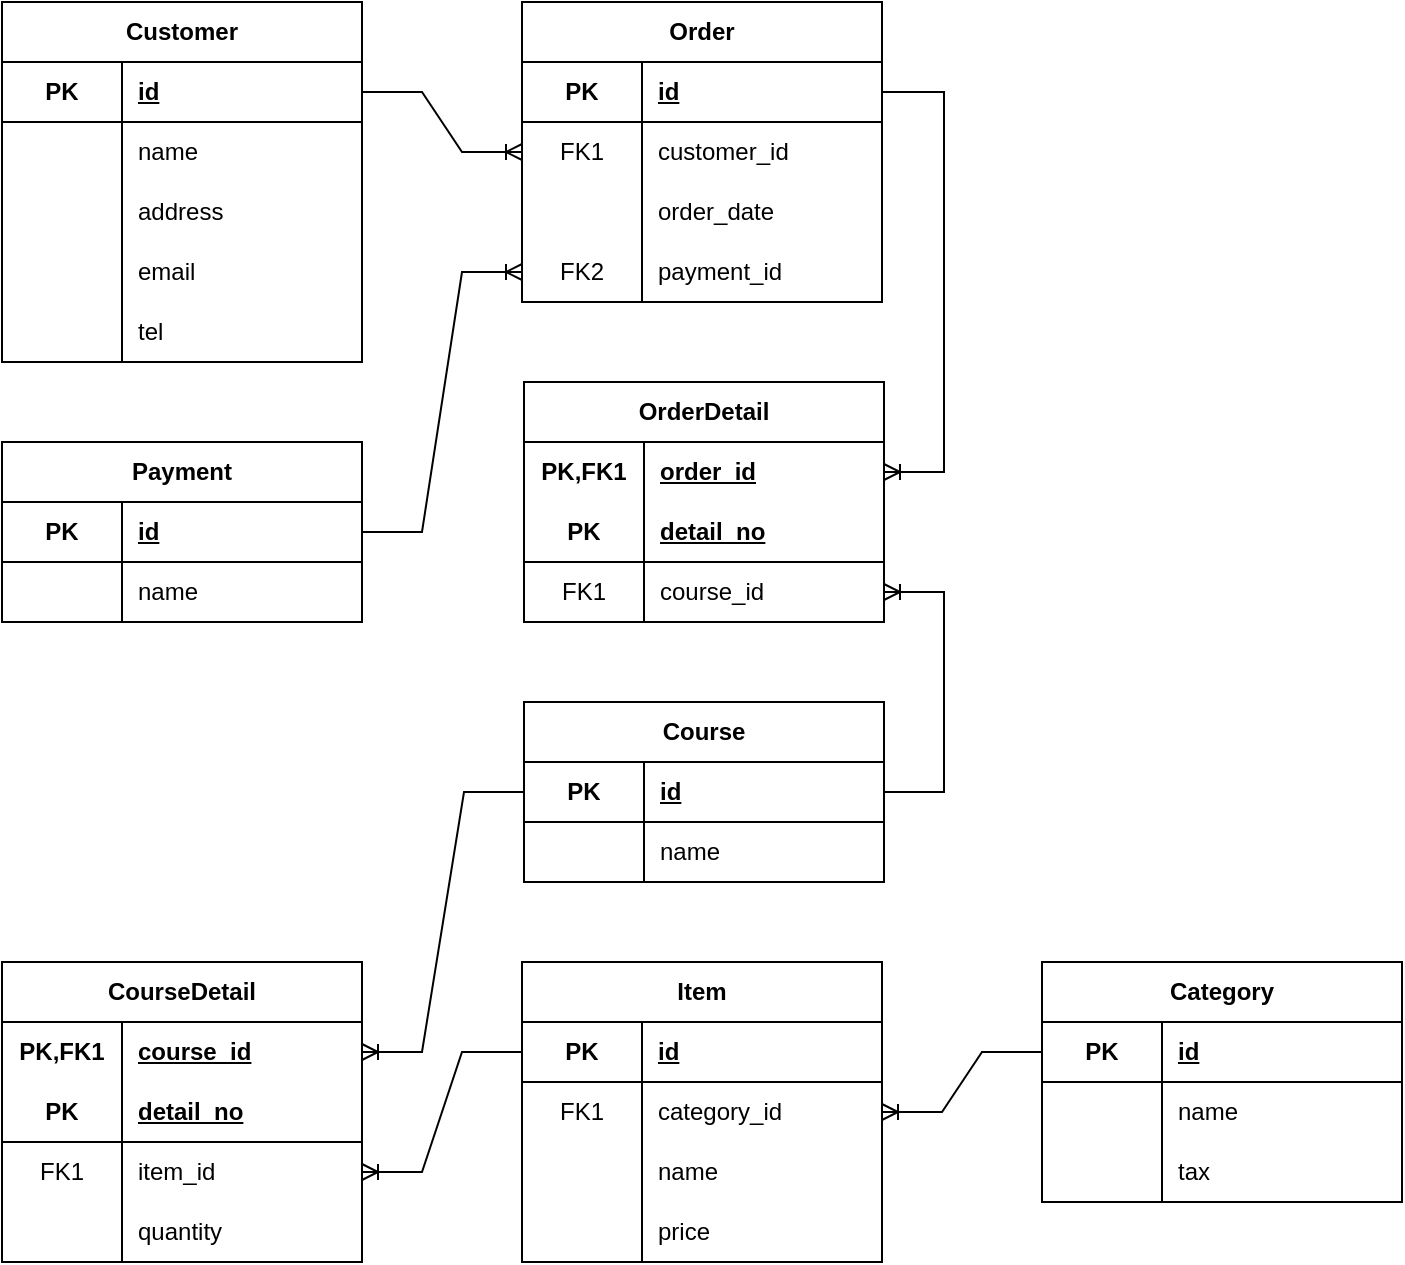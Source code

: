 <mxfile version="24.1.0" type="device">
  <diagram name="Page-1" id="_x01GRwb5FlxVRYWtN-K">
    <mxGraphModel dx="954" dy="699" grid="1" gridSize="10" guides="1" tooltips="1" connect="1" arrows="1" fold="1" page="1" pageScale="1" pageWidth="850" pageHeight="1100" math="0" shadow="0">
      <root>
        <mxCell id="0" />
        <mxCell id="1" parent="0" />
        <mxCell id="jI72KdSnF4tD9IAoJ_pH-1" value="Item" style="shape=table;startSize=30;container=1;collapsible=1;childLayout=tableLayout;fixedRows=1;rowLines=0;fontStyle=1;align=center;resizeLast=1;html=1;whiteSpace=wrap;" parent="1" vertex="1">
          <mxGeometry x="340" y="500" width="180" height="150" as="geometry" />
        </mxCell>
        <mxCell id="jI72KdSnF4tD9IAoJ_pH-5" value="" style="shape=tableRow;horizontal=0;startSize=0;swimlaneHead=0;swimlaneBody=0;fillColor=none;collapsible=0;dropTarget=0;points=[[0,0.5],[1,0.5]];portConstraint=eastwest;top=0;left=0;right=0;bottom=1;html=1;" parent="jI72KdSnF4tD9IAoJ_pH-1" vertex="1">
          <mxGeometry y="30" width="180" height="30" as="geometry" />
        </mxCell>
        <mxCell id="jI72KdSnF4tD9IAoJ_pH-6" value="PK" style="shape=partialRectangle;connectable=0;fillColor=none;top=0;left=0;bottom=0;right=0;fontStyle=1;overflow=hidden;html=1;whiteSpace=wrap;" parent="jI72KdSnF4tD9IAoJ_pH-5" vertex="1">
          <mxGeometry width="60" height="30" as="geometry">
            <mxRectangle width="60" height="30" as="alternateBounds" />
          </mxGeometry>
        </mxCell>
        <mxCell id="jI72KdSnF4tD9IAoJ_pH-7" value="id" style="shape=partialRectangle;connectable=0;fillColor=none;top=0;left=0;bottom=0;right=0;align=left;spacingLeft=6;fontStyle=5;overflow=hidden;html=1;whiteSpace=wrap;" parent="jI72KdSnF4tD9IAoJ_pH-5" vertex="1">
          <mxGeometry x="60" width="120" height="30" as="geometry">
            <mxRectangle width="120" height="30" as="alternateBounds" />
          </mxGeometry>
        </mxCell>
        <mxCell id="jI72KdSnF4tD9IAoJ_pH-8" value="" style="shape=tableRow;horizontal=0;startSize=0;swimlaneHead=0;swimlaneBody=0;fillColor=none;collapsible=0;dropTarget=0;points=[[0,0.5],[1,0.5]];portConstraint=eastwest;top=0;left=0;right=0;bottom=0;html=1;" parent="jI72KdSnF4tD9IAoJ_pH-1" vertex="1">
          <mxGeometry y="60" width="180" height="30" as="geometry" />
        </mxCell>
        <mxCell id="jI72KdSnF4tD9IAoJ_pH-9" value="FK1" style="shape=partialRectangle;connectable=0;fillColor=none;top=0;left=0;bottom=0;right=0;editable=1;overflow=hidden;html=1;whiteSpace=wrap;" parent="jI72KdSnF4tD9IAoJ_pH-8" vertex="1">
          <mxGeometry width="60" height="30" as="geometry">
            <mxRectangle width="60" height="30" as="alternateBounds" />
          </mxGeometry>
        </mxCell>
        <mxCell id="jI72KdSnF4tD9IAoJ_pH-10" value="category_id" style="shape=partialRectangle;connectable=0;fillColor=none;top=0;left=0;bottom=0;right=0;align=left;spacingLeft=6;overflow=hidden;html=1;whiteSpace=wrap;" parent="jI72KdSnF4tD9IAoJ_pH-8" vertex="1">
          <mxGeometry x="60" width="120" height="30" as="geometry">
            <mxRectangle width="120" height="30" as="alternateBounds" />
          </mxGeometry>
        </mxCell>
        <mxCell id="jI72KdSnF4tD9IAoJ_pH-17" value="" style="shape=tableRow;horizontal=0;startSize=0;swimlaneHead=0;swimlaneBody=0;fillColor=none;collapsible=0;dropTarget=0;points=[[0,0.5],[1,0.5]];portConstraint=eastwest;top=0;left=0;right=0;bottom=0;html=1;" parent="jI72KdSnF4tD9IAoJ_pH-1" vertex="1">
          <mxGeometry y="90" width="180" height="30" as="geometry" />
        </mxCell>
        <mxCell id="jI72KdSnF4tD9IAoJ_pH-18" value="" style="shape=partialRectangle;connectable=0;fillColor=none;top=0;left=0;bottom=0;right=0;editable=1;overflow=hidden;html=1;whiteSpace=wrap;" parent="jI72KdSnF4tD9IAoJ_pH-17" vertex="1">
          <mxGeometry width="60" height="30" as="geometry">
            <mxRectangle width="60" height="30" as="alternateBounds" />
          </mxGeometry>
        </mxCell>
        <mxCell id="jI72KdSnF4tD9IAoJ_pH-19" value="name" style="shape=partialRectangle;connectable=0;fillColor=none;top=0;left=0;bottom=0;right=0;align=left;spacingLeft=6;overflow=hidden;html=1;whiteSpace=wrap;" parent="jI72KdSnF4tD9IAoJ_pH-17" vertex="1">
          <mxGeometry x="60" width="120" height="30" as="geometry">
            <mxRectangle width="120" height="30" as="alternateBounds" />
          </mxGeometry>
        </mxCell>
        <mxCell id="jI72KdSnF4tD9IAoJ_pH-11" value="" style="shape=tableRow;horizontal=0;startSize=0;swimlaneHead=0;swimlaneBody=0;fillColor=none;collapsible=0;dropTarget=0;points=[[0,0.5],[1,0.5]];portConstraint=eastwest;top=0;left=0;right=0;bottom=0;html=1;" parent="jI72KdSnF4tD9IAoJ_pH-1" vertex="1">
          <mxGeometry y="120" width="180" height="30" as="geometry" />
        </mxCell>
        <mxCell id="jI72KdSnF4tD9IAoJ_pH-12" value="" style="shape=partialRectangle;connectable=0;fillColor=none;top=0;left=0;bottom=0;right=0;editable=1;overflow=hidden;html=1;whiteSpace=wrap;" parent="jI72KdSnF4tD9IAoJ_pH-11" vertex="1">
          <mxGeometry width="60" height="30" as="geometry">
            <mxRectangle width="60" height="30" as="alternateBounds" />
          </mxGeometry>
        </mxCell>
        <mxCell id="jI72KdSnF4tD9IAoJ_pH-13" value="price" style="shape=partialRectangle;connectable=0;fillColor=none;top=0;left=0;bottom=0;right=0;align=left;spacingLeft=6;overflow=hidden;html=1;whiteSpace=wrap;" parent="jI72KdSnF4tD9IAoJ_pH-11" vertex="1">
          <mxGeometry x="60" width="120" height="30" as="geometry">
            <mxRectangle width="120" height="30" as="alternateBounds" />
          </mxGeometry>
        </mxCell>
        <mxCell id="jI72KdSnF4tD9IAoJ_pH-23" value="Category" style="shape=table;startSize=30;container=1;collapsible=1;childLayout=tableLayout;fixedRows=1;rowLines=0;fontStyle=1;align=center;resizeLast=1;html=1;whiteSpace=wrap;" parent="1" vertex="1">
          <mxGeometry x="600" y="500" width="180" height="120" as="geometry" />
        </mxCell>
        <mxCell id="jI72KdSnF4tD9IAoJ_pH-24" value="" style="shape=tableRow;horizontal=0;startSize=0;swimlaneHead=0;swimlaneBody=0;fillColor=none;collapsible=0;dropTarget=0;points=[[0,0.5],[1,0.5]];portConstraint=eastwest;top=0;left=0;right=0;bottom=1;html=1;" parent="jI72KdSnF4tD9IAoJ_pH-23" vertex="1">
          <mxGeometry y="30" width="180" height="30" as="geometry" />
        </mxCell>
        <mxCell id="jI72KdSnF4tD9IAoJ_pH-25" value="PK" style="shape=partialRectangle;connectable=0;fillColor=none;top=0;left=0;bottom=0;right=0;fontStyle=1;overflow=hidden;html=1;whiteSpace=wrap;" parent="jI72KdSnF4tD9IAoJ_pH-24" vertex="1">
          <mxGeometry width="60" height="30" as="geometry">
            <mxRectangle width="60" height="30" as="alternateBounds" />
          </mxGeometry>
        </mxCell>
        <mxCell id="jI72KdSnF4tD9IAoJ_pH-26" value="id" style="shape=partialRectangle;connectable=0;fillColor=none;top=0;left=0;bottom=0;right=0;align=left;spacingLeft=6;fontStyle=5;overflow=hidden;html=1;whiteSpace=wrap;" parent="jI72KdSnF4tD9IAoJ_pH-24" vertex="1">
          <mxGeometry x="60" width="120" height="30" as="geometry">
            <mxRectangle width="120" height="30" as="alternateBounds" />
          </mxGeometry>
        </mxCell>
        <mxCell id="jI72KdSnF4tD9IAoJ_pH-27" value="" style="shape=tableRow;horizontal=0;startSize=0;swimlaneHead=0;swimlaneBody=0;fillColor=none;collapsible=0;dropTarget=0;points=[[0,0.5],[1,0.5]];portConstraint=eastwest;top=0;left=0;right=0;bottom=0;html=1;" parent="jI72KdSnF4tD9IAoJ_pH-23" vertex="1">
          <mxGeometry y="60" width="180" height="30" as="geometry" />
        </mxCell>
        <mxCell id="jI72KdSnF4tD9IAoJ_pH-28" value="" style="shape=partialRectangle;connectable=0;fillColor=none;top=0;left=0;bottom=0;right=0;editable=1;overflow=hidden;html=1;whiteSpace=wrap;" parent="jI72KdSnF4tD9IAoJ_pH-27" vertex="1">
          <mxGeometry width="60" height="30" as="geometry">
            <mxRectangle width="60" height="30" as="alternateBounds" />
          </mxGeometry>
        </mxCell>
        <mxCell id="jI72KdSnF4tD9IAoJ_pH-29" value="name" style="shape=partialRectangle;connectable=0;fillColor=none;top=0;left=0;bottom=0;right=0;align=left;spacingLeft=6;overflow=hidden;html=1;whiteSpace=wrap;" parent="jI72KdSnF4tD9IAoJ_pH-27" vertex="1">
          <mxGeometry x="60" width="120" height="30" as="geometry">
            <mxRectangle width="120" height="30" as="alternateBounds" />
          </mxGeometry>
        </mxCell>
        <mxCell id="jI72KdSnF4tD9IAoJ_pH-30" value="" style="shape=tableRow;horizontal=0;startSize=0;swimlaneHead=0;swimlaneBody=0;fillColor=none;collapsible=0;dropTarget=0;points=[[0,0.5],[1,0.5]];portConstraint=eastwest;top=0;left=0;right=0;bottom=0;html=1;" parent="jI72KdSnF4tD9IAoJ_pH-23" vertex="1">
          <mxGeometry y="90" width="180" height="30" as="geometry" />
        </mxCell>
        <mxCell id="jI72KdSnF4tD9IAoJ_pH-31" value="" style="shape=partialRectangle;connectable=0;fillColor=none;top=0;left=0;bottom=0;right=0;editable=1;overflow=hidden;html=1;whiteSpace=wrap;" parent="jI72KdSnF4tD9IAoJ_pH-30" vertex="1">
          <mxGeometry width="60" height="30" as="geometry">
            <mxRectangle width="60" height="30" as="alternateBounds" />
          </mxGeometry>
        </mxCell>
        <mxCell id="jI72KdSnF4tD9IAoJ_pH-32" value="tax" style="shape=partialRectangle;connectable=0;fillColor=none;top=0;left=0;bottom=0;right=0;align=left;spacingLeft=6;overflow=hidden;html=1;whiteSpace=wrap;" parent="jI72KdSnF4tD9IAoJ_pH-30" vertex="1">
          <mxGeometry x="60" width="120" height="30" as="geometry">
            <mxRectangle width="120" height="30" as="alternateBounds" />
          </mxGeometry>
        </mxCell>
        <mxCell id="jI72KdSnF4tD9IAoJ_pH-37" value="" style="edgeStyle=entityRelationEdgeStyle;fontSize=12;html=1;endArrow=ERoneToMany;rounded=0;" parent="1" source="jI72KdSnF4tD9IAoJ_pH-24" target="jI72KdSnF4tD9IAoJ_pH-8" edge="1">
          <mxGeometry width="100" height="100" relative="1" as="geometry">
            <mxPoint x="350" y="730" as="sourcePoint" />
            <mxPoint x="450" y="630" as="targetPoint" />
          </mxGeometry>
        </mxCell>
        <mxCell id="jI72KdSnF4tD9IAoJ_pH-38" value="Course" style="shape=table;startSize=30;container=1;collapsible=1;childLayout=tableLayout;fixedRows=1;rowLines=0;fontStyle=1;align=center;resizeLast=1;html=1;whiteSpace=wrap;" parent="1" vertex="1">
          <mxGeometry x="341" y="370" width="180" height="90" as="geometry" />
        </mxCell>
        <mxCell id="IMWO3O9GT7GkOU08WwyS-4" value="" style="shape=tableRow;horizontal=0;startSize=0;swimlaneHead=0;swimlaneBody=0;fillColor=none;collapsible=0;dropTarget=0;points=[[0,0.5],[1,0.5]];portConstraint=eastwest;top=0;left=0;right=0;bottom=1;html=1;strokeColor=inherit;" vertex="1" parent="jI72KdSnF4tD9IAoJ_pH-38">
          <mxGeometry y="30" width="180" height="30" as="geometry" />
        </mxCell>
        <mxCell id="IMWO3O9GT7GkOU08WwyS-5" value="PK" style="shape=partialRectangle;connectable=0;fillColor=none;top=0;left=0;bottom=0;right=0;fontStyle=1;overflow=hidden;html=1;whiteSpace=wrap;" vertex="1" parent="IMWO3O9GT7GkOU08WwyS-4">
          <mxGeometry width="60" height="30" as="geometry">
            <mxRectangle width="60" height="30" as="alternateBounds" />
          </mxGeometry>
        </mxCell>
        <mxCell id="IMWO3O9GT7GkOU08WwyS-6" value="id" style="shape=partialRectangle;connectable=0;fillColor=none;top=0;left=0;bottom=0;right=0;align=left;spacingLeft=6;fontStyle=5;overflow=hidden;html=1;whiteSpace=wrap;" vertex="1" parent="IMWO3O9GT7GkOU08WwyS-4">
          <mxGeometry x="60" width="120" height="30" as="geometry">
            <mxRectangle width="120" height="30" as="alternateBounds" />
          </mxGeometry>
        </mxCell>
        <mxCell id="jI72KdSnF4tD9IAoJ_pH-45" value="" style="shape=tableRow;horizontal=0;startSize=0;swimlaneHead=0;swimlaneBody=0;fillColor=none;collapsible=0;dropTarget=0;points=[[0,0.5],[1,0.5]];portConstraint=eastwest;top=0;left=0;right=0;bottom=0;html=1;" parent="jI72KdSnF4tD9IAoJ_pH-38" vertex="1">
          <mxGeometry y="60" width="180" height="30" as="geometry" />
        </mxCell>
        <mxCell id="jI72KdSnF4tD9IAoJ_pH-46" value="" style="shape=partialRectangle;connectable=0;fillColor=none;top=0;left=0;bottom=0;right=0;editable=1;overflow=hidden;html=1;whiteSpace=wrap;" parent="jI72KdSnF4tD9IAoJ_pH-45" vertex="1">
          <mxGeometry width="60" height="30" as="geometry">
            <mxRectangle width="60" height="30" as="alternateBounds" />
          </mxGeometry>
        </mxCell>
        <mxCell id="jI72KdSnF4tD9IAoJ_pH-47" value="name" style="shape=partialRectangle;connectable=0;fillColor=none;top=0;left=0;bottom=0;right=0;align=left;spacingLeft=6;overflow=hidden;html=1;whiteSpace=wrap;" parent="jI72KdSnF4tD9IAoJ_pH-45" vertex="1">
          <mxGeometry x="60" width="120" height="30" as="geometry">
            <mxRectangle width="120" height="30" as="alternateBounds" />
          </mxGeometry>
        </mxCell>
        <mxCell id="jI72KdSnF4tD9IAoJ_pH-51" value="" style="edgeStyle=entityRelationEdgeStyle;fontSize=12;html=1;endArrow=ERoneToMany;rounded=0;" parent="1" source="jI72KdSnF4tD9IAoJ_pH-5" target="IMWO3O9GT7GkOU08WwyS-30" edge="1">
          <mxGeometry width="100" height="100" relative="1" as="geometry">
            <mxPoint x="610" y="425" as="sourcePoint" />
            <mxPoint x="400" y="600" as="targetPoint" />
          </mxGeometry>
        </mxCell>
        <mxCell id="jI72KdSnF4tD9IAoJ_pH-52" value="Customer" style="shape=table;startSize=30;container=1;collapsible=1;childLayout=tableLayout;fixedRows=1;rowLines=0;fontStyle=1;align=center;resizeLast=1;html=1;whiteSpace=wrap;" parent="1" vertex="1">
          <mxGeometry x="80" y="20" width="180" height="180" as="geometry" />
        </mxCell>
        <mxCell id="jI72KdSnF4tD9IAoJ_pH-53" value="" style="shape=tableRow;horizontal=0;startSize=0;swimlaneHead=0;swimlaneBody=0;fillColor=none;collapsible=0;dropTarget=0;points=[[0,0.5],[1,0.5]];portConstraint=eastwest;top=0;left=0;right=0;bottom=1;html=1;" parent="jI72KdSnF4tD9IAoJ_pH-52" vertex="1">
          <mxGeometry y="30" width="180" height="30" as="geometry" />
        </mxCell>
        <mxCell id="jI72KdSnF4tD9IAoJ_pH-54" value="PK" style="shape=partialRectangle;connectable=0;fillColor=none;top=0;left=0;bottom=0;right=0;fontStyle=1;overflow=hidden;html=1;whiteSpace=wrap;" parent="jI72KdSnF4tD9IAoJ_pH-53" vertex="1">
          <mxGeometry width="60" height="30" as="geometry">
            <mxRectangle width="60" height="30" as="alternateBounds" />
          </mxGeometry>
        </mxCell>
        <mxCell id="jI72KdSnF4tD9IAoJ_pH-55" value="id" style="shape=partialRectangle;connectable=0;fillColor=none;top=0;left=0;bottom=0;right=0;align=left;spacingLeft=6;fontStyle=5;overflow=hidden;html=1;whiteSpace=wrap;" parent="jI72KdSnF4tD9IAoJ_pH-53" vertex="1">
          <mxGeometry x="60" width="120" height="30" as="geometry">
            <mxRectangle width="120" height="30" as="alternateBounds" />
          </mxGeometry>
        </mxCell>
        <mxCell id="jI72KdSnF4tD9IAoJ_pH-56" value="" style="shape=tableRow;horizontal=0;startSize=0;swimlaneHead=0;swimlaneBody=0;fillColor=none;collapsible=0;dropTarget=0;points=[[0,0.5],[1,0.5]];portConstraint=eastwest;top=0;left=0;right=0;bottom=0;html=1;" parent="jI72KdSnF4tD9IAoJ_pH-52" vertex="1">
          <mxGeometry y="60" width="180" height="30" as="geometry" />
        </mxCell>
        <mxCell id="jI72KdSnF4tD9IAoJ_pH-57" value="" style="shape=partialRectangle;connectable=0;fillColor=none;top=0;left=0;bottom=0;right=0;editable=1;overflow=hidden;html=1;whiteSpace=wrap;" parent="jI72KdSnF4tD9IAoJ_pH-56" vertex="1">
          <mxGeometry width="60" height="30" as="geometry">
            <mxRectangle width="60" height="30" as="alternateBounds" />
          </mxGeometry>
        </mxCell>
        <mxCell id="jI72KdSnF4tD9IAoJ_pH-58" value="name" style="shape=partialRectangle;connectable=0;fillColor=none;top=0;left=0;bottom=0;right=0;align=left;spacingLeft=6;overflow=hidden;html=1;whiteSpace=wrap;" parent="jI72KdSnF4tD9IAoJ_pH-56" vertex="1">
          <mxGeometry x="60" width="120" height="30" as="geometry">
            <mxRectangle width="120" height="30" as="alternateBounds" />
          </mxGeometry>
        </mxCell>
        <mxCell id="jI72KdSnF4tD9IAoJ_pH-59" value="" style="shape=tableRow;horizontal=0;startSize=0;swimlaneHead=0;swimlaneBody=0;fillColor=none;collapsible=0;dropTarget=0;points=[[0,0.5],[1,0.5]];portConstraint=eastwest;top=0;left=0;right=0;bottom=0;html=1;" parent="jI72KdSnF4tD9IAoJ_pH-52" vertex="1">
          <mxGeometry y="90" width="180" height="30" as="geometry" />
        </mxCell>
        <mxCell id="jI72KdSnF4tD9IAoJ_pH-60" value="" style="shape=partialRectangle;connectable=0;fillColor=none;top=0;left=0;bottom=0;right=0;editable=1;overflow=hidden;html=1;whiteSpace=wrap;" parent="jI72KdSnF4tD9IAoJ_pH-59" vertex="1">
          <mxGeometry width="60" height="30" as="geometry">
            <mxRectangle width="60" height="30" as="alternateBounds" />
          </mxGeometry>
        </mxCell>
        <mxCell id="jI72KdSnF4tD9IAoJ_pH-61" value="address" style="shape=partialRectangle;connectable=0;fillColor=none;top=0;left=0;bottom=0;right=0;align=left;spacingLeft=6;overflow=hidden;html=1;whiteSpace=wrap;" parent="jI72KdSnF4tD9IAoJ_pH-59" vertex="1">
          <mxGeometry x="60" width="120" height="30" as="geometry">
            <mxRectangle width="120" height="30" as="alternateBounds" />
          </mxGeometry>
        </mxCell>
        <mxCell id="jI72KdSnF4tD9IAoJ_pH-62" value="" style="shape=tableRow;horizontal=0;startSize=0;swimlaneHead=0;swimlaneBody=0;fillColor=none;collapsible=0;dropTarget=0;points=[[0,0.5],[1,0.5]];portConstraint=eastwest;top=0;left=0;right=0;bottom=0;html=1;" parent="jI72KdSnF4tD9IAoJ_pH-52" vertex="1">
          <mxGeometry y="120" width="180" height="30" as="geometry" />
        </mxCell>
        <mxCell id="jI72KdSnF4tD9IAoJ_pH-63" value="" style="shape=partialRectangle;connectable=0;fillColor=none;top=0;left=0;bottom=0;right=0;editable=1;overflow=hidden;html=1;whiteSpace=wrap;" parent="jI72KdSnF4tD9IAoJ_pH-62" vertex="1">
          <mxGeometry width="60" height="30" as="geometry">
            <mxRectangle width="60" height="30" as="alternateBounds" />
          </mxGeometry>
        </mxCell>
        <mxCell id="jI72KdSnF4tD9IAoJ_pH-64" value="email" style="shape=partialRectangle;connectable=0;fillColor=none;top=0;left=0;bottom=0;right=0;align=left;spacingLeft=6;overflow=hidden;html=1;whiteSpace=wrap;" parent="jI72KdSnF4tD9IAoJ_pH-62" vertex="1">
          <mxGeometry x="60" width="120" height="30" as="geometry">
            <mxRectangle width="120" height="30" as="alternateBounds" />
          </mxGeometry>
        </mxCell>
        <mxCell id="jI72KdSnF4tD9IAoJ_pH-65" value="" style="shape=tableRow;horizontal=0;startSize=0;swimlaneHead=0;swimlaneBody=0;fillColor=none;collapsible=0;dropTarget=0;points=[[0,0.5],[1,0.5]];portConstraint=eastwest;top=0;left=0;right=0;bottom=0;html=1;" parent="jI72KdSnF4tD9IAoJ_pH-52" vertex="1">
          <mxGeometry y="150" width="180" height="30" as="geometry" />
        </mxCell>
        <mxCell id="jI72KdSnF4tD9IAoJ_pH-66" value="" style="shape=partialRectangle;connectable=0;fillColor=none;top=0;left=0;bottom=0;right=0;editable=1;overflow=hidden;html=1;whiteSpace=wrap;" parent="jI72KdSnF4tD9IAoJ_pH-65" vertex="1">
          <mxGeometry width="60" height="30" as="geometry">
            <mxRectangle width="60" height="30" as="alternateBounds" />
          </mxGeometry>
        </mxCell>
        <mxCell id="jI72KdSnF4tD9IAoJ_pH-67" value="tel" style="shape=partialRectangle;connectable=0;fillColor=none;top=0;left=0;bottom=0;right=0;align=left;spacingLeft=6;overflow=hidden;html=1;whiteSpace=wrap;" parent="jI72KdSnF4tD9IAoJ_pH-65" vertex="1">
          <mxGeometry x="60" width="120" height="30" as="geometry">
            <mxRectangle width="120" height="30" as="alternateBounds" />
          </mxGeometry>
        </mxCell>
        <mxCell id="jI72KdSnF4tD9IAoJ_pH-68" value="Order" style="shape=table;startSize=30;container=1;collapsible=1;childLayout=tableLayout;fixedRows=1;rowLines=0;fontStyle=1;align=center;resizeLast=1;html=1;whiteSpace=wrap;" parent="1" vertex="1">
          <mxGeometry x="340" y="20" width="180" height="150" as="geometry" />
        </mxCell>
        <mxCell id="jI72KdSnF4tD9IAoJ_pH-69" value="" style="shape=tableRow;horizontal=0;startSize=0;swimlaneHead=0;swimlaneBody=0;fillColor=none;collapsible=0;dropTarget=0;points=[[0,0.5],[1,0.5]];portConstraint=eastwest;top=0;left=0;right=0;bottom=1;html=1;" parent="jI72KdSnF4tD9IAoJ_pH-68" vertex="1">
          <mxGeometry y="30" width="180" height="30" as="geometry" />
        </mxCell>
        <mxCell id="jI72KdSnF4tD9IAoJ_pH-70" value="PK" style="shape=partialRectangle;connectable=0;fillColor=none;top=0;left=0;bottom=0;right=0;fontStyle=1;overflow=hidden;html=1;whiteSpace=wrap;" parent="jI72KdSnF4tD9IAoJ_pH-69" vertex="1">
          <mxGeometry width="60" height="30" as="geometry">
            <mxRectangle width="60" height="30" as="alternateBounds" />
          </mxGeometry>
        </mxCell>
        <mxCell id="jI72KdSnF4tD9IAoJ_pH-71" value="id" style="shape=partialRectangle;connectable=0;fillColor=none;top=0;left=0;bottom=0;right=0;align=left;spacingLeft=6;fontStyle=5;overflow=hidden;html=1;whiteSpace=wrap;" parent="jI72KdSnF4tD9IAoJ_pH-69" vertex="1">
          <mxGeometry x="60" width="120" height="30" as="geometry">
            <mxRectangle width="120" height="30" as="alternateBounds" />
          </mxGeometry>
        </mxCell>
        <mxCell id="jI72KdSnF4tD9IAoJ_pH-86" value="" style="shape=tableRow;horizontal=0;startSize=0;swimlaneHead=0;swimlaneBody=0;fillColor=none;collapsible=0;dropTarget=0;points=[[0,0.5],[1,0.5]];portConstraint=eastwest;top=0;left=0;right=0;bottom=0;html=1;" parent="jI72KdSnF4tD9IAoJ_pH-68" vertex="1">
          <mxGeometry y="60" width="180" height="30" as="geometry" />
        </mxCell>
        <mxCell id="jI72KdSnF4tD9IAoJ_pH-87" value="FK1" style="shape=partialRectangle;connectable=0;fillColor=none;top=0;left=0;bottom=0;right=0;editable=1;overflow=hidden;html=1;whiteSpace=wrap;" parent="jI72KdSnF4tD9IAoJ_pH-86" vertex="1">
          <mxGeometry width="60" height="30" as="geometry">
            <mxRectangle width="60" height="30" as="alternateBounds" />
          </mxGeometry>
        </mxCell>
        <mxCell id="jI72KdSnF4tD9IAoJ_pH-88" value="customer_id" style="shape=partialRectangle;connectable=0;fillColor=none;top=0;left=0;bottom=0;right=0;align=left;spacingLeft=6;overflow=hidden;html=1;whiteSpace=wrap;" parent="jI72KdSnF4tD9IAoJ_pH-86" vertex="1">
          <mxGeometry x="60" width="120" height="30" as="geometry">
            <mxRectangle width="120" height="30" as="alternateBounds" />
          </mxGeometry>
        </mxCell>
        <mxCell id="jI72KdSnF4tD9IAoJ_pH-78" value="" style="shape=tableRow;horizontal=0;startSize=0;swimlaneHead=0;swimlaneBody=0;fillColor=none;collapsible=0;dropTarget=0;points=[[0,0.5],[1,0.5]];portConstraint=eastwest;top=0;left=0;right=0;bottom=0;html=1;" parent="jI72KdSnF4tD9IAoJ_pH-68" vertex="1">
          <mxGeometry y="90" width="180" height="30" as="geometry" />
        </mxCell>
        <mxCell id="jI72KdSnF4tD9IAoJ_pH-79" value="" style="shape=partialRectangle;connectable=0;fillColor=none;top=0;left=0;bottom=0;right=0;editable=1;overflow=hidden;html=1;whiteSpace=wrap;" parent="jI72KdSnF4tD9IAoJ_pH-78" vertex="1">
          <mxGeometry width="60" height="30" as="geometry">
            <mxRectangle width="60" height="30" as="alternateBounds" />
          </mxGeometry>
        </mxCell>
        <mxCell id="jI72KdSnF4tD9IAoJ_pH-80" value="order_date" style="shape=partialRectangle;connectable=0;fillColor=none;top=0;left=0;bottom=0;right=0;align=left;spacingLeft=6;overflow=hidden;html=1;whiteSpace=wrap;" parent="jI72KdSnF4tD9IAoJ_pH-78" vertex="1">
          <mxGeometry x="60" width="120" height="30" as="geometry">
            <mxRectangle width="120" height="30" as="alternateBounds" />
          </mxGeometry>
        </mxCell>
        <mxCell id="jI72KdSnF4tD9IAoJ_pH-81" value="" style="shape=tableRow;horizontal=0;startSize=0;swimlaneHead=0;swimlaneBody=0;fillColor=none;collapsible=0;dropTarget=0;points=[[0,0.5],[1,0.5]];portConstraint=eastwest;top=0;left=0;right=0;bottom=0;html=1;" parent="jI72KdSnF4tD9IAoJ_pH-68" vertex="1">
          <mxGeometry y="120" width="180" height="30" as="geometry" />
        </mxCell>
        <mxCell id="jI72KdSnF4tD9IAoJ_pH-82" value="FK2" style="shape=partialRectangle;connectable=0;fillColor=none;top=0;left=0;bottom=0;right=0;editable=1;overflow=hidden;html=1;whiteSpace=wrap;" parent="jI72KdSnF4tD9IAoJ_pH-81" vertex="1">
          <mxGeometry width="60" height="30" as="geometry">
            <mxRectangle width="60" height="30" as="alternateBounds" />
          </mxGeometry>
        </mxCell>
        <mxCell id="jI72KdSnF4tD9IAoJ_pH-83" value="payment_id" style="shape=partialRectangle;connectable=0;fillColor=none;top=0;left=0;bottom=0;right=0;align=left;spacingLeft=6;overflow=hidden;html=1;whiteSpace=wrap;" parent="jI72KdSnF4tD9IAoJ_pH-81" vertex="1">
          <mxGeometry x="60" width="120" height="30" as="geometry">
            <mxRectangle width="120" height="30" as="alternateBounds" />
          </mxGeometry>
        </mxCell>
        <mxCell id="jI72KdSnF4tD9IAoJ_pH-84" value="" style="edgeStyle=entityRelationEdgeStyle;fontSize=12;html=1;endArrow=ERoneToMany;rounded=0;" parent="1" source="jI72KdSnF4tD9IAoJ_pH-53" target="jI72KdSnF4tD9IAoJ_pH-86" edge="1">
          <mxGeometry width="100" height="100" relative="1" as="geometry">
            <mxPoint x="350" y="335" as="sourcePoint" />
            <mxPoint x="270" y="365" as="targetPoint" />
          </mxGeometry>
        </mxCell>
        <mxCell id="jI72KdSnF4tD9IAoJ_pH-85" value="" style="edgeStyle=entityRelationEdgeStyle;fontSize=12;html=1;endArrow=ERoneToMany;rounded=0;" parent="1" source="IMWO3O9GT7GkOU08WwyS-4" target="jI72KdSnF4tD9IAoJ_pH-128" edge="1">
          <mxGeometry width="100" height="100" relative="1" as="geometry">
            <mxPoint x="270" y="565" as="sourcePoint" />
            <mxPoint x="340" y="125" as="targetPoint" />
          </mxGeometry>
        </mxCell>
        <mxCell id="jI72KdSnF4tD9IAoJ_pH-121" value="OrderDetail" style="shape=table;startSize=30;container=1;collapsible=1;childLayout=tableLayout;fixedRows=1;rowLines=0;fontStyle=1;align=center;resizeLast=1;html=1;whiteSpace=wrap;" parent="1" vertex="1">
          <mxGeometry x="341" y="210" width="180" height="120" as="geometry" />
        </mxCell>
        <mxCell id="jI72KdSnF4tD9IAoJ_pH-122" value="" style="shape=tableRow;horizontal=0;startSize=0;swimlaneHead=0;swimlaneBody=0;fillColor=none;collapsible=0;dropTarget=0;points=[[0,0.5],[1,0.5]];portConstraint=eastwest;top=0;left=0;right=0;bottom=0;html=1;" parent="jI72KdSnF4tD9IAoJ_pH-121" vertex="1">
          <mxGeometry y="30" width="180" height="30" as="geometry" />
        </mxCell>
        <mxCell id="jI72KdSnF4tD9IAoJ_pH-123" value="PK,FK1" style="shape=partialRectangle;connectable=0;fillColor=none;top=0;left=0;bottom=0;right=0;fontStyle=1;overflow=hidden;html=1;whiteSpace=wrap;" parent="jI72KdSnF4tD9IAoJ_pH-122" vertex="1">
          <mxGeometry width="60" height="30" as="geometry">
            <mxRectangle width="60" height="30" as="alternateBounds" />
          </mxGeometry>
        </mxCell>
        <mxCell id="jI72KdSnF4tD9IAoJ_pH-124" value="order_id" style="shape=partialRectangle;connectable=0;fillColor=none;top=0;left=0;bottom=0;right=0;align=left;spacingLeft=6;fontStyle=5;overflow=hidden;html=1;whiteSpace=wrap;" parent="jI72KdSnF4tD9IAoJ_pH-122" vertex="1">
          <mxGeometry x="60" width="120" height="30" as="geometry">
            <mxRectangle width="120" height="30" as="alternateBounds" />
          </mxGeometry>
        </mxCell>
        <mxCell id="jI72KdSnF4tD9IAoJ_pH-125" value="" style="shape=tableRow;horizontal=0;startSize=0;swimlaneHead=0;swimlaneBody=0;fillColor=none;collapsible=0;dropTarget=0;points=[[0,0.5],[1,0.5]];portConstraint=eastwest;top=0;left=0;right=0;bottom=1;html=1;" parent="jI72KdSnF4tD9IAoJ_pH-121" vertex="1">
          <mxGeometry y="60" width="180" height="30" as="geometry" />
        </mxCell>
        <mxCell id="jI72KdSnF4tD9IAoJ_pH-126" value="PK" style="shape=partialRectangle;connectable=0;fillColor=none;top=0;left=0;bottom=0;right=0;fontStyle=1;overflow=hidden;html=1;whiteSpace=wrap;" parent="jI72KdSnF4tD9IAoJ_pH-125" vertex="1">
          <mxGeometry width="60" height="30" as="geometry">
            <mxRectangle width="60" height="30" as="alternateBounds" />
          </mxGeometry>
        </mxCell>
        <mxCell id="jI72KdSnF4tD9IAoJ_pH-127" value="detail_no" style="shape=partialRectangle;connectable=0;fillColor=none;top=0;left=0;bottom=0;right=0;align=left;spacingLeft=6;fontStyle=5;overflow=hidden;html=1;whiteSpace=wrap;" parent="jI72KdSnF4tD9IAoJ_pH-125" vertex="1">
          <mxGeometry x="60" width="120" height="30" as="geometry">
            <mxRectangle width="120" height="30" as="alternateBounds" />
          </mxGeometry>
        </mxCell>
        <mxCell id="jI72KdSnF4tD9IAoJ_pH-128" value="" style="shape=tableRow;horizontal=0;startSize=0;swimlaneHead=0;swimlaneBody=0;fillColor=none;collapsible=0;dropTarget=0;points=[[0,0.5],[1,0.5]];portConstraint=eastwest;top=0;left=0;right=0;bottom=0;html=1;" parent="jI72KdSnF4tD9IAoJ_pH-121" vertex="1">
          <mxGeometry y="90" width="180" height="30" as="geometry" />
        </mxCell>
        <mxCell id="jI72KdSnF4tD9IAoJ_pH-129" value="FK1" style="shape=partialRectangle;connectable=0;fillColor=none;top=0;left=0;bottom=0;right=0;editable=1;overflow=hidden;html=1;whiteSpace=wrap;" parent="jI72KdSnF4tD9IAoJ_pH-128" vertex="1">
          <mxGeometry width="60" height="30" as="geometry">
            <mxRectangle width="60" height="30" as="alternateBounds" />
          </mxGeometry>
        </mxCell>
        <mxCell id="jI72KdSnF4tD9IAoJ_pH-130" value="course_id" style="shape=partialRectangle;connectable=0;fillColor=none;top=0;left=0;bottom=0;right=0;align=left;spacingLeft=6;overflow=hidden;html=1;whiteSpace=wrap;" parent="jI72KdSnF4tD9IAoJ_pH-128" vertex="1">
          <mxGeometry x="60" width="120" height="30" as="geometry">
            <mxRectangle width="120" height="30" as="alternateBounds" />
          </mxGeometry>
        </mxCell>
        <mxCell id="jI72KdSnF4tD9IAoJ_pH-134" value="" style="edgeStyle=entityRelationEdgeStyle;fontSize=12;html=1;endArrow=ERoneToMany;rounded=0;" parent="1" source="jI72KdSnF4tD9IAoJ_pH-69" target="jI72KdSnF4tD9IAoJ_pH-122" edge="1">
          <mxGeometry width="100" height="100" relative="1" as="geometry">
            <mxPoint x="270" y="515" as="sourcePoint" />
            <mxPoint x="350" y="345" as="targetPoint" />
          </mxGeometry>
        </mxCell>
        <mxCell id="jI72KdSnF4tD9IAoJ_pH-135" value="Payment" style="shape=table;startSize=30;container=1;collapsible=1;childLayout=tableLayout;fixedRows=1;rowLines=0;fontStyle=1;align=center;resizeLast=1;html=1;whiteSpace=wrap;" parent="1" vertex="1">
          <mxGeometry x="80" y="240" width="180" height="90" as="geometry" />
        </mxCell>
        <mxCell id="jI72KdSnF4tD9IAoJ_pH-136" value="" style="shape=tableRow;horizontal=0;startSize=0;swimlaneHead=0;swimlaneBody=0;fillColor=none;collapsible=0;dropTarget=0;points=[[0,0.5],[1,0.5]];portConstraint=eastwest;top=0;left=0;right=0;bottom=1;html=1;" parent="jI72KdSnF4tD9IAoJ_pH-135" vertex="1">
          <mxGeometry y="30" width="180" height="30" as="geometry" />
        </mxCell>
        <mxCell id="jI72KdSnF4tD9IAoJ_pH-137" value="PK" style="shape=partialRectangle;connectable=0;fillColor=none;top=0;left=0;bottom=0;right=0;fontStyle=1;overflow=hidden;html=1;whiteSpace=wrap;" parent="jI72KdSnF4tD9IAoJ_pH-136" vertex="1">
          <mxGeometry width="60" height="30" as="geometry">
            <mxRectangle width="60" height="30" as="alternateBounds" />
          </mxGeometry>
        </mxCell>
        <mxCell id="jI72KdSnF4tD9IAoJ_pH-138" value="id" style="shape=partialRectangle;connectable=0;fillColor=none;top=0;left=0;bottom=0;right=0;align=left;spacingLeft=6;fontStyle=5;overflow=hidden;html=1;whiteSpace=wrap;" parent="jI72KdSnF4tD9IAoJ_pH-136" vertex="1">
          <mxGeometry x="60" width="120" height="30" as="geometry">
            <mxRectangle width="120" height="30" as="alternateBounds" />
          </mxGeometry>
        </mxCell>
        <mxCell id="jI72KdSnF4tD9IAoJ_pH-139" value="" style="shape=tableRow;horizontal=0;startSize=0;swimlaneHead=0;swimlaneBody=0;fillColor=none;collapsible=0;dropTarget=0;points=[[0,0.5],[1,0.5]];portConstraint=eastwest;top=0;left=0;right=0;bottom=0;html=1;" parent="jI72KdSnF4tD9IAoJ_pH-135" vertex="1">
          <mxGeometry y="60" width="180" height="30" as="geometry" />
        </mxCell>
        <mxCell id="jI72KdSnF4tD9IAoJ_pH-140" value="" style="shape=partialRectangle;connectable=0;fillColor=none;top=0;left=0;bottom=0;right=0;editable=1;overflow=hidden;html=1;whiteSpace=wrap;" parent="jI72KdSnF4tD9IAoJ_pH-139" vertex="1">
          <mxGeometry width="60" height="30" as="geometry">
            <mxRectangle width="60" height="30" as="alternateBounds" />
          </mxGeometry>
        </mxCell>
        <mxCell id="jI72KdSnF4tD9IAoJ_pH-141" value="name" style="shape=partialRectangle;connectable=0;fillColor=none;top=0;left=0;bottom=0;right=0;align=left;spacingLeft=6;overflow=hidden;html=1;whiteSpace=wrap;" parent="jI72KdSnF4tD9IAoJ_pH-139" vertex="1">
          <mxGeometry x="60" width="120" height="30" as="geometry">
            <mxRectangle width="120" height="30" as="alternateBounds" />
          </mxGeometry>
        </mxCell>
        <mxCell id="jI72KdSnF4tD9IAoJ_pH-148" value="" style="edgeStyle=entityRelationEdgeStyle;fontSize=12;html=1;endArrow=ERoneToMany;rounded=0;" parent="1" source="jI72KdSnF4tD9IAoJ_pH-136" target="jI72KdSnF4tD9IAoJ_pH-81" edge="1">
          <mxGeometry width="100" height="100" relative="1" as="geometry">
            <mxPoint x="530" y="75" as="sourcePoint" />
            <mxPoint x="530" y="285" as="targetPoint" />
          </mxGeometry>
        </mxCell>
        <mxCell id="IMWO3O9GT7GkOU08WwyS-23" value="CourseDetail" style="shape=table;startSize=30;container=1;collapsible=1;childLayout=tableLayout;fixedRows=1;rowLines=0;fontStyle=1;align=center;resizeLast=1;html=1;whiteSpace=wrap;" vertex="1" parent="1">
          <mxGeometry x="80" y="500" width="180" height="150" as="geometry" />
        </mxCell>
        <mxCell id="IMWO3O9GT7GkOU08WwyS-24" value="" style="shape=tableRow;horizontal=0;startSize=0;swimlaneHead=0;swimlaneBody=0;fillColor=none;collapsible=0;dropTarget=0;points=[[0,0.5],[1,0.5]];portConstraint=eastwest;top=0;left=0;right=0;bottom=0;html=1;" vertex="1" parent="IMWO3O9GT7GkOU08WwyS-23">
          <mxGeometry y="30" width="180" height="30" as="geometry" />
        </mxCell>
        <mxCell id="IMWO3O9GT7GkOU08WwyS-25" value="PK,FK1" style="shape=partialRectangle;connectable=0;fillColor=none;top=0;left=0;bottom=0;right=0;fontStyle=1;overflow=hidden;html=1;whiteSpace=wrap;" vertex="1" parent="IMWO3O9GT7GkOU08WwyS-24">
          <mxGeometry width="60" height="30" as="geometry">
            <mxRectangle width="60" height="30" as="alternateBounds" />
          </mxGeometry>
        </mxCell>
        <mxCell id="IMWO3O9GT7GkOU08WwyS-26" value="course_id" style="shape=partialRectangle;connectable=0;fillColor=none;top=0;left=0;bottom=0;right=0;align=left;spacingLeft=6;fontStyle=5;overflow=hidden;html=1;whiteSpace=wrap;" vertex="1" parent="IMWO3O9GT7GkOU08WwyS-24">
          <mxGeometry x="60" width="120" height="30" as="geometry">
            <mxRectangle width="120" height="30" as="alternateBounds" />
          </mxGeometry>
        </mxCell>
        <mxCell id="IMWO3O9GT7GkOU08WwyS-27" value="" style="shape=tableRow;horizontal=0;startSize=0;swimlaneHead=0;swimlaneBody=0;fillColor=none;collapsible=0;dropTarget=0;points=[[0,0.5],[1,0.5]];portConstraint=eastwest;top=0;left=0;right=0;bottom=1;html=1;" vertex="1" parent="IMWO3O9GT7GkOU08WwyS-23">
          <mxGeometry y="60" width="180" height="30" as="geometry" />
        </mxCell>
        <mxCell id="IMWO3O9GT7GkOU08WwyS-28" value="PK" style="shape=partialRectangle;connectable=0;fillColor=none;top=0;left=0;bottom=0;right=0;fontStyle=1;overflow=hidden;html=1;whiteSpace=wrap;" vertex="1" parent="IMWO3O9GT7GkOU08WwyS-27">
          <mxGeometry width="60" height="30" as="geometry">
            <mxRectangle width="60" height="30" as="alternateBounds" />
          </mxGeometry>
        </mxCell>
        <mxCell id="IMWO3O9GT7GkOU08WwyS-29" value="detail_no" style="shape=partialRectangle;connectable=0;fillColor=none;top=0;left=0;bottom=0;right=0;align=left;spacingLeft=6;fontStyle=5;overflow=hidden;html=1;whiteSpace=wrap;" vertex="1" parent="IMWO3O9GT7GkOU08WwyS-27">
          <mxGeometry x="60" width="120" height="30" as="geometry">
            <mxRectangle width="120" height="30" as="alternateBounds" />
          </mxGeometry>
        </mxCell>
        <mxCell id="IMWO3O9GT7GkOU08WwyS-30" value="" style="shape=tableRow;horizontal=0;startSize=0;swimlaneHead=0;swimlaneBody=0;fillColor=none;collapsible=0;dropTarget=0;points=[[0,0.5],[1,0.5]];portConstraint=eastwest;top=0;left=0;right=0;bottom=0;html=1;" vertex="1" parent="IMWO3O9GT7GkOU08WwyS-23">
          <mxGeometry y="90" width="180" height="30" as="geometry" />
        </mxCell>
        <mxCell id="IMWO3O9GT7GkOU08WwyS-31" value="FK1" style="shape=partialRectangle;connectable=0;fillColor=none;top=0;left=0;bottom=0;right=0;editable=1;overflow=hidden;html=1;whiteSpace=wrap;" vertex="1" parent="IMWO3O9GT7GkOU08WwyS-30">
          <mxGeometry width="60" height="30" as="geometry">
            <mxRectangle width="60" height="30" as="alternateBounds" />
          </mxGeometry>
        </mxCell>
        <mxCell id="IMWO3O9GT7GkOU08WwyS-32" value="item_id" style="shape=partialRectangle;connectable=0;fillColor=none;top=0;left=0;bottom=0;right=0;align=left;spacingLeft=6;overflow=hidden;html=1;whiteSpace=wrap;" vertex="1" parent="IMWO3O9GT7GkOU08WwyS-30">
          <mxGeometry x="60" width="120" height="30" as="geometry">
            <mxRectangle width="120" height="30" as="alternateBounds" />
          </mxGeometry>
        </mxCell>
        <mxCell id="IMWO3O9GT7GkOU08WwyS-33" value="" style="shape=tableRow;horizontal=0;startSize=0;swimlaneHead=0;swimlaneBody=0;fillColor=none;collapsible=0;dropTarget=0;points=[[0,0.5],[1,0.5]];portConstraint=eastwest;top=0;left=0;right=0;bottom=0;html=1;" vertex="1" parent="IMWO3O9GT7GkOU08WwyS-23">
          <mxGeometry y="120" width="180" height="30" as="geometry" />
        </mxCell>
        <mxCell id="IMWO3O9GT7GkOU08WwyS-34" value="" style="shape=partialRectangle;connectable=0;fillColor=none;top=0;left=0;bottom=0;right=0;editable=1;overflow=hidden;html=1;whiteSpace=wrap;" vertex="1" parent="IMWO3O9GT7GkOU08WwyS-33">
          <mxGeometry width="60" height="30" as="geometry">
            <mxRectangle width="60" height="30" as="alternateBounds" />
          </mxGeometry>
        </mxCell>
        <mxCell id="IMWO3O9GT7GkOU08WwyS-35" value="quantity" style="shape=partialRectangle;connectable=0;fillColor=none;top=0;left=0;bottom=0;right=0;align=left;spacingLeft=6;overflow=hidden;html=1;whiteSpace=wrap;" vertex="1" parent="IMWO3O9GT7GkOU08WwyS-33">
          <mxGeometry x="60" width="120" height="30" as="geometry">
            <mxRectangle width="120" height="30" as="alternateBounds" />
          </mxGeometry>
        </mxCell>
        <mxCell id="IMWO3O9GT7GkOU08WwyS-36" value="" style="edgeStyle=entityRelationEdgeStyle;fontSize=12;html=1;endArrow=ERoneToMany;rounded=0;" edge="1" parent="1" source="IMWO3O9GT7GkOU08WwyS-4" target="IMWO3O9GT7GkOU08WwyS-24">
          <mxGeometry width="100" height="100" relative="1" as="geometry">
            <mxPoint x="30" y="450" as="sourcePoint" />
            <mxPoint x="30" y="580" as="targetPoint" />
            <Array as="points">
              <mxPoint x="40" y="510" />
              <mxPoint x="460" y="440" />
            </Array>
          </mxGeometry>
        </mxCell>
      </root>
    </mxGraphModel>
  </diagram>
</mxfile>

